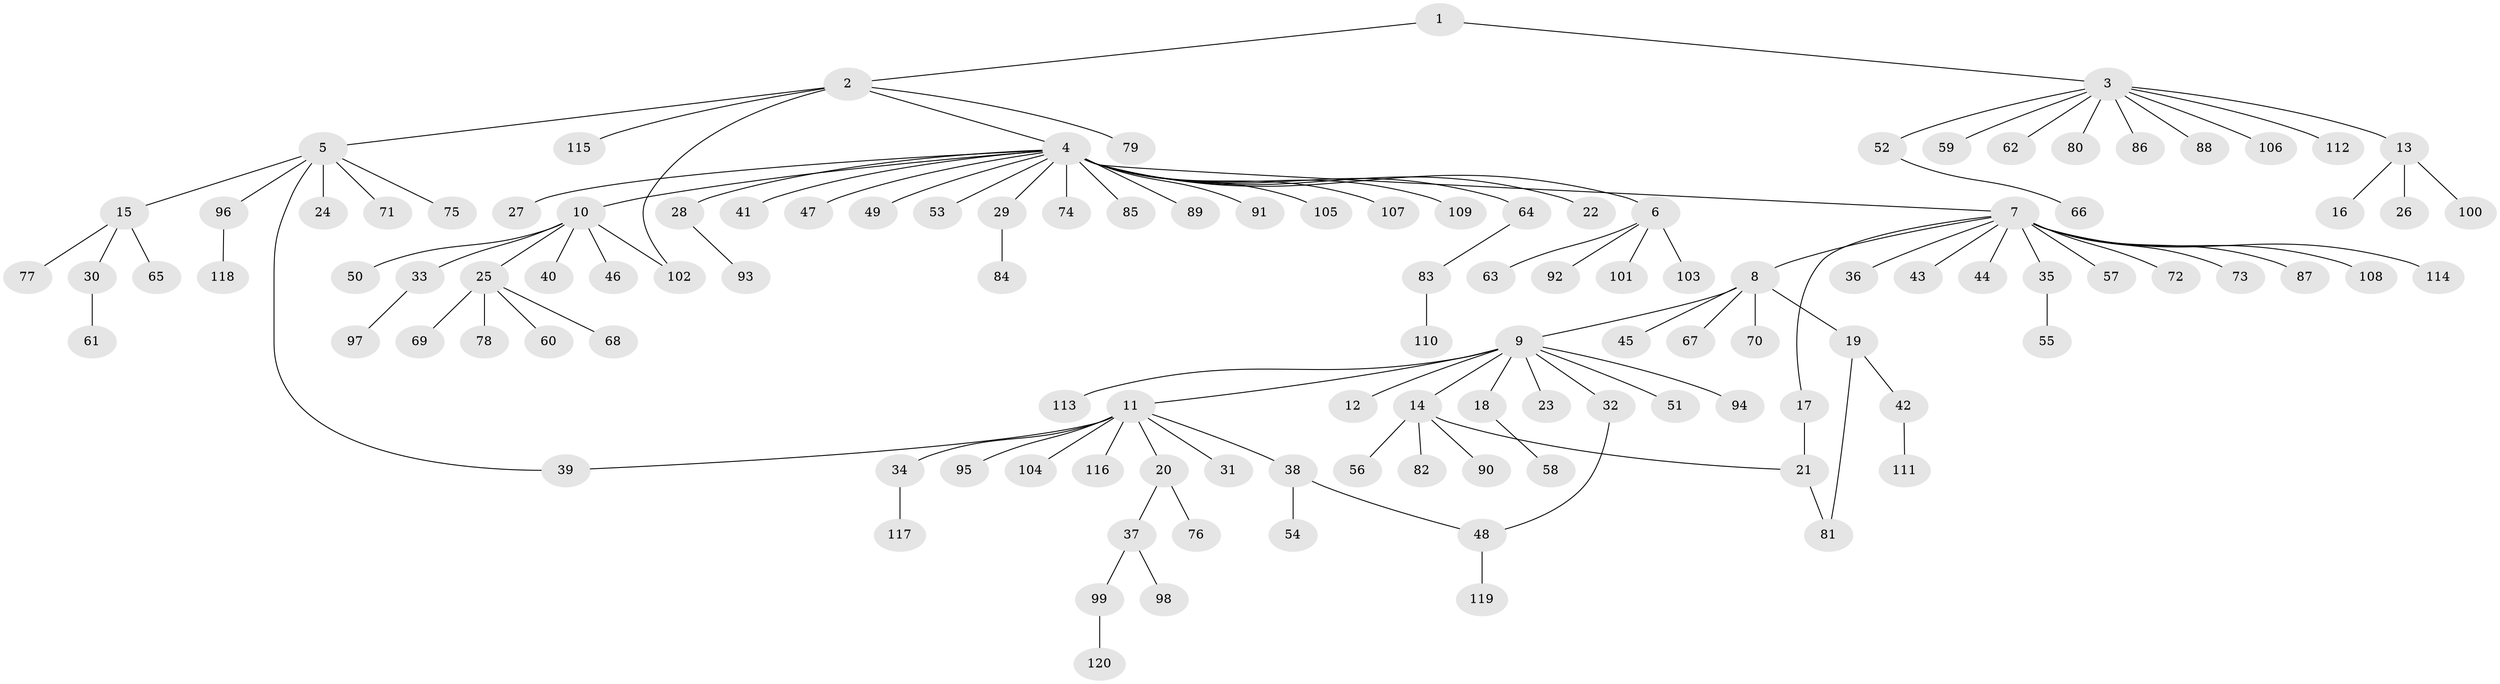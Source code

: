 // Generated by graph-tools (version 1.1) at 2025/01/03/09/25 03:01:46]
// undirected, 120 vertices, 124 edges
graph export_dot {
graph [start="1"]
  node [color=gray90,style=filled];
  1;
  2;
  3;
  4;
  5;
  6;
  7;
  8;
  9;
  10;
  11;
  12;
  13;
  14;
  15;
  16;
  17;
  18;
  19;
  20;
  21;
  22;
  23;
  24;
  25;
  26;
  27;
  28;
  29;
  30;
  31;
  32;
  33;
  34;
  35;
  36;
  37;
  38;
  39;
  40;
  41;
  42;
  43;
  44;
  45;
  46;
  47;
  48;
  49;
  50;
  51;
  52;
  53;
  54;
  55;
  56;
  57;
  58;
  59;
  60;
  61;
  62;
  63;
  64;
  65;
  66;
  67;
  68;
  69;
  70;
  71;
  72;
  73;
  74;
  75;
  76;
  77;
  78;
  79;
  80;
  81;
  82;
  83;
  84;
  85;
  86;
  87;
  88;
  89;
  90;
  91;
  92;
  93;
  94;
  95;
  96;
  97;
  98;
  99;
  100;
  101;
  102;
  103;
  104;
  105;
  106;
  107;
  108;
  109;
  110;
  111;
  112;
  113;
  114;
  115;
  116;
  117;
  118;
  119;
  120;
  1 -- 2;
  1 -- 3;
  2 -- 4;
  2 -- 5;
  2 -- 79;
  2 -- 102;
  2 -- 115;
  3 -- 13;
  3 -- 52;
  3 -- 59;
  3 -- 62;
  3 -- 80;
  3 -- 86;
  3 -- 88;
  3 -- 106;
  3 -- 112;
  4 -- 6;
  4 -- 7;
  4 -- 10;
  4 -- 22;
  4 -- 27;
  4 -- 28;
  4 -- 29;
  4 -- 41;
  4 -- 47;
  4 -- 49;
  4 -- 53;
  4 -- 64;
  4 -- 74;
  4 -- 85;
  4 -- 89;
  4 -- 91;
  4 -- 105;
  4 -- 107;
  4 -- 109;
  5 -- 15;
  5 -- 24;
  5 -- 39;
  5 -- 71;
  5 -- 75;
  5 -- 96;
  6 -- 63;
  6 -- 92;
  6 -- 101;
  6 -- 103;
  7 -- 8;
  7 -- 17;
  7 -- 35;
  7 -- 36;
  7 -- 43;
  7 -- 44;
  7 -- 57;
  7 -- 72;
  7 -- 73;
  7 -- 87;
  7 -- 108;
  7 -- 114;
  8 -- 9;
  8 -- 19;
  8 -- 45;
  8 -- 67;
  8 -- 70;
  9 -- 11;
  9 -- 12;
  9 -- 14;
  9 -- 18;
  9 -- 23;
  9 -- 32;
  9 -- 51;
  9 -- 94;
  9 -- 113;
  10 -- 25;
  10 -- 33;
  10 -- 40;
  10 -- 46;
  10 -- 50;
  10 -- 102;
  11 -- 20;
  11 -- 31;
  11 -- 34;
  11 -- 38;
  11 -- 39;
  11 -- 95;
  11 -- 104;
  11 -- 116;
  13 -- 16;
  13 -- 26;
  13 -- 100;
  14 -- 21;
  14 -- 56;
  14 -- 82;
  14 -- 90;
  15 -- 30;
  15 -- 65;
  15 -- 77;
  17 -- 21;
  18 -- 58;
  19 -- 42;
  19 -- 81;
  20 -- 37;
  20 -- 76;
  21 -- 81;
  25 -- 60;
  25 -- 68;
  25 -- 69;
  25 -- 78;
  28 -- 93;
  29 -- 84;
  30 -- 61;
  32 -- 48;
  33 -- 97;
  34 -- 117;
  35 -- 55;
  37 -- 98;
  37 -- 99;
  38 -- 48;
  38 -- 54;
  42 -- 111;
  48 -- 119;
  52 -- 66;
  64 -- 83;
  83 -- 110;
  96 -- 118;
  99 -- 120;
}
